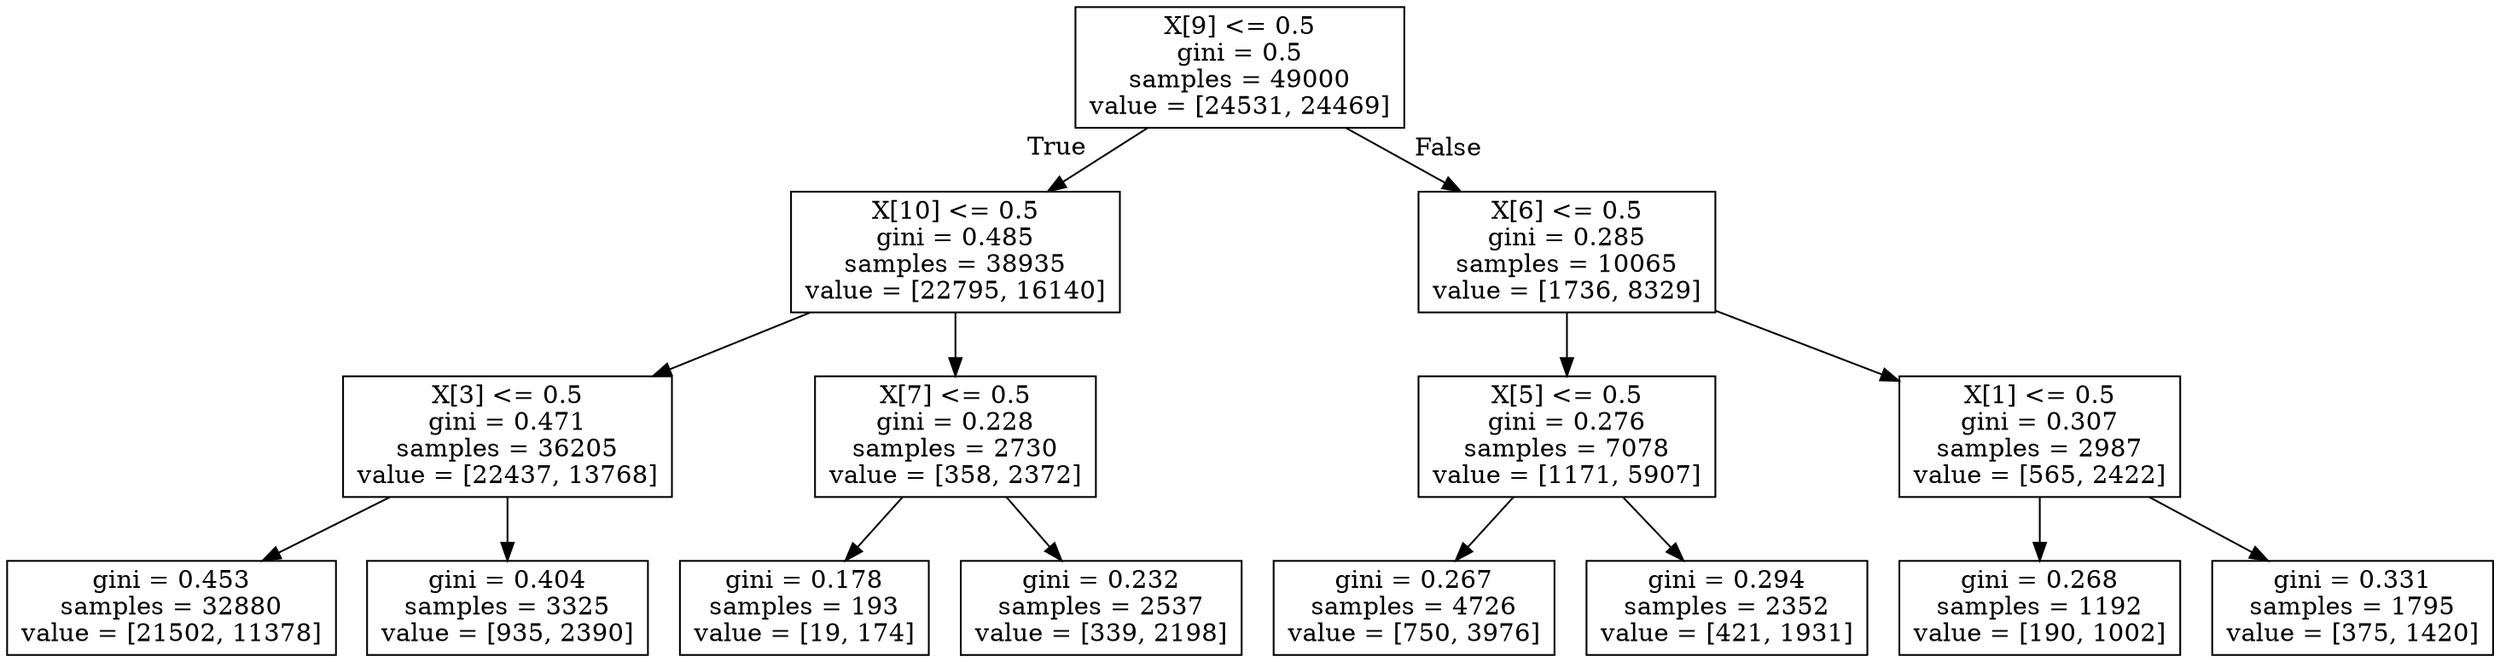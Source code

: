 digraph Tree {
node [shape=box] ;
0 [label="X[9] <= 0.5\ngini = 0.5\nsamples = 49000\nvalue = [24531, 24469]"] ;
1 [label="X[10] <= 0.5\ngini = 0.485\nsamples = 38935\nvalue = [22795, 16140]"] ;
0 -> 1 [labeldistance=2.5, labelangle=45, headlabel="True"] ;
2 [label="X[3] <= 0.5\ngini = 0.471\nsamples = 36205\nvalue = [22437, 13768]"] ;
1 -> 2 ;
3 [label="gini = 0.453\nsamples = 32880\nvalue = [21502, 11378]"] ;
2 -> 3 ;
4 [label="gini = 0.404\nsamples = 3325\nvalue = [935, 2390]"] ;
2 -> 4 ;
5 [label="X[7] <= 0.5\ngini = 0.228\nsamples = 2730\nvalue = [358, 2372]"] ;
1 -> 5 ;
6 [label="gini = 0.178\nsamples = 193\nvalue = [19, 174]"] ;
5 -> 6 ;
7 [label="gini = 0.232\nsamples = 2537\nvalue = [339, 2198]"] ;
5 -> 7 ;
8 [label="X[6] <= 0.5\ngini = 0.285\nsamples = 10065\nvalue = [1736, 8329]"] ;
0 -> 8 [labeldistance=2.5, labelangle=-45, headlabel="False"] ;
9 [label="X[5] <= 0.5\ngini = 0.276\nsamples = 7078\nvalue = [1171, 5907]"] ;
8 -> 9 ;
10 [label="gini = 0.267\nsamples = 4726\nvalue = [750, 3976]"] ;
9 -> 10 ;
11 [label="gini = 0.294\nsamples = 2352\nvalue = [421, 1931]"] ;
9 -> 11 ;
12 [label="X[1] <= 0.5\ngini = 0.307\nsamples = 2987\nvalue = [565, 2422]"] ;
8 -> 12 ;
13 [label="gini = 0.268\nsamples = 1192\nvalue = [190, 1002]"] ;
12 -> 13 ;
14 [label="gini = 0.331\nsamples = 1795\nvalue = [375, 1420]"] ;
12 -> 14 ;
}